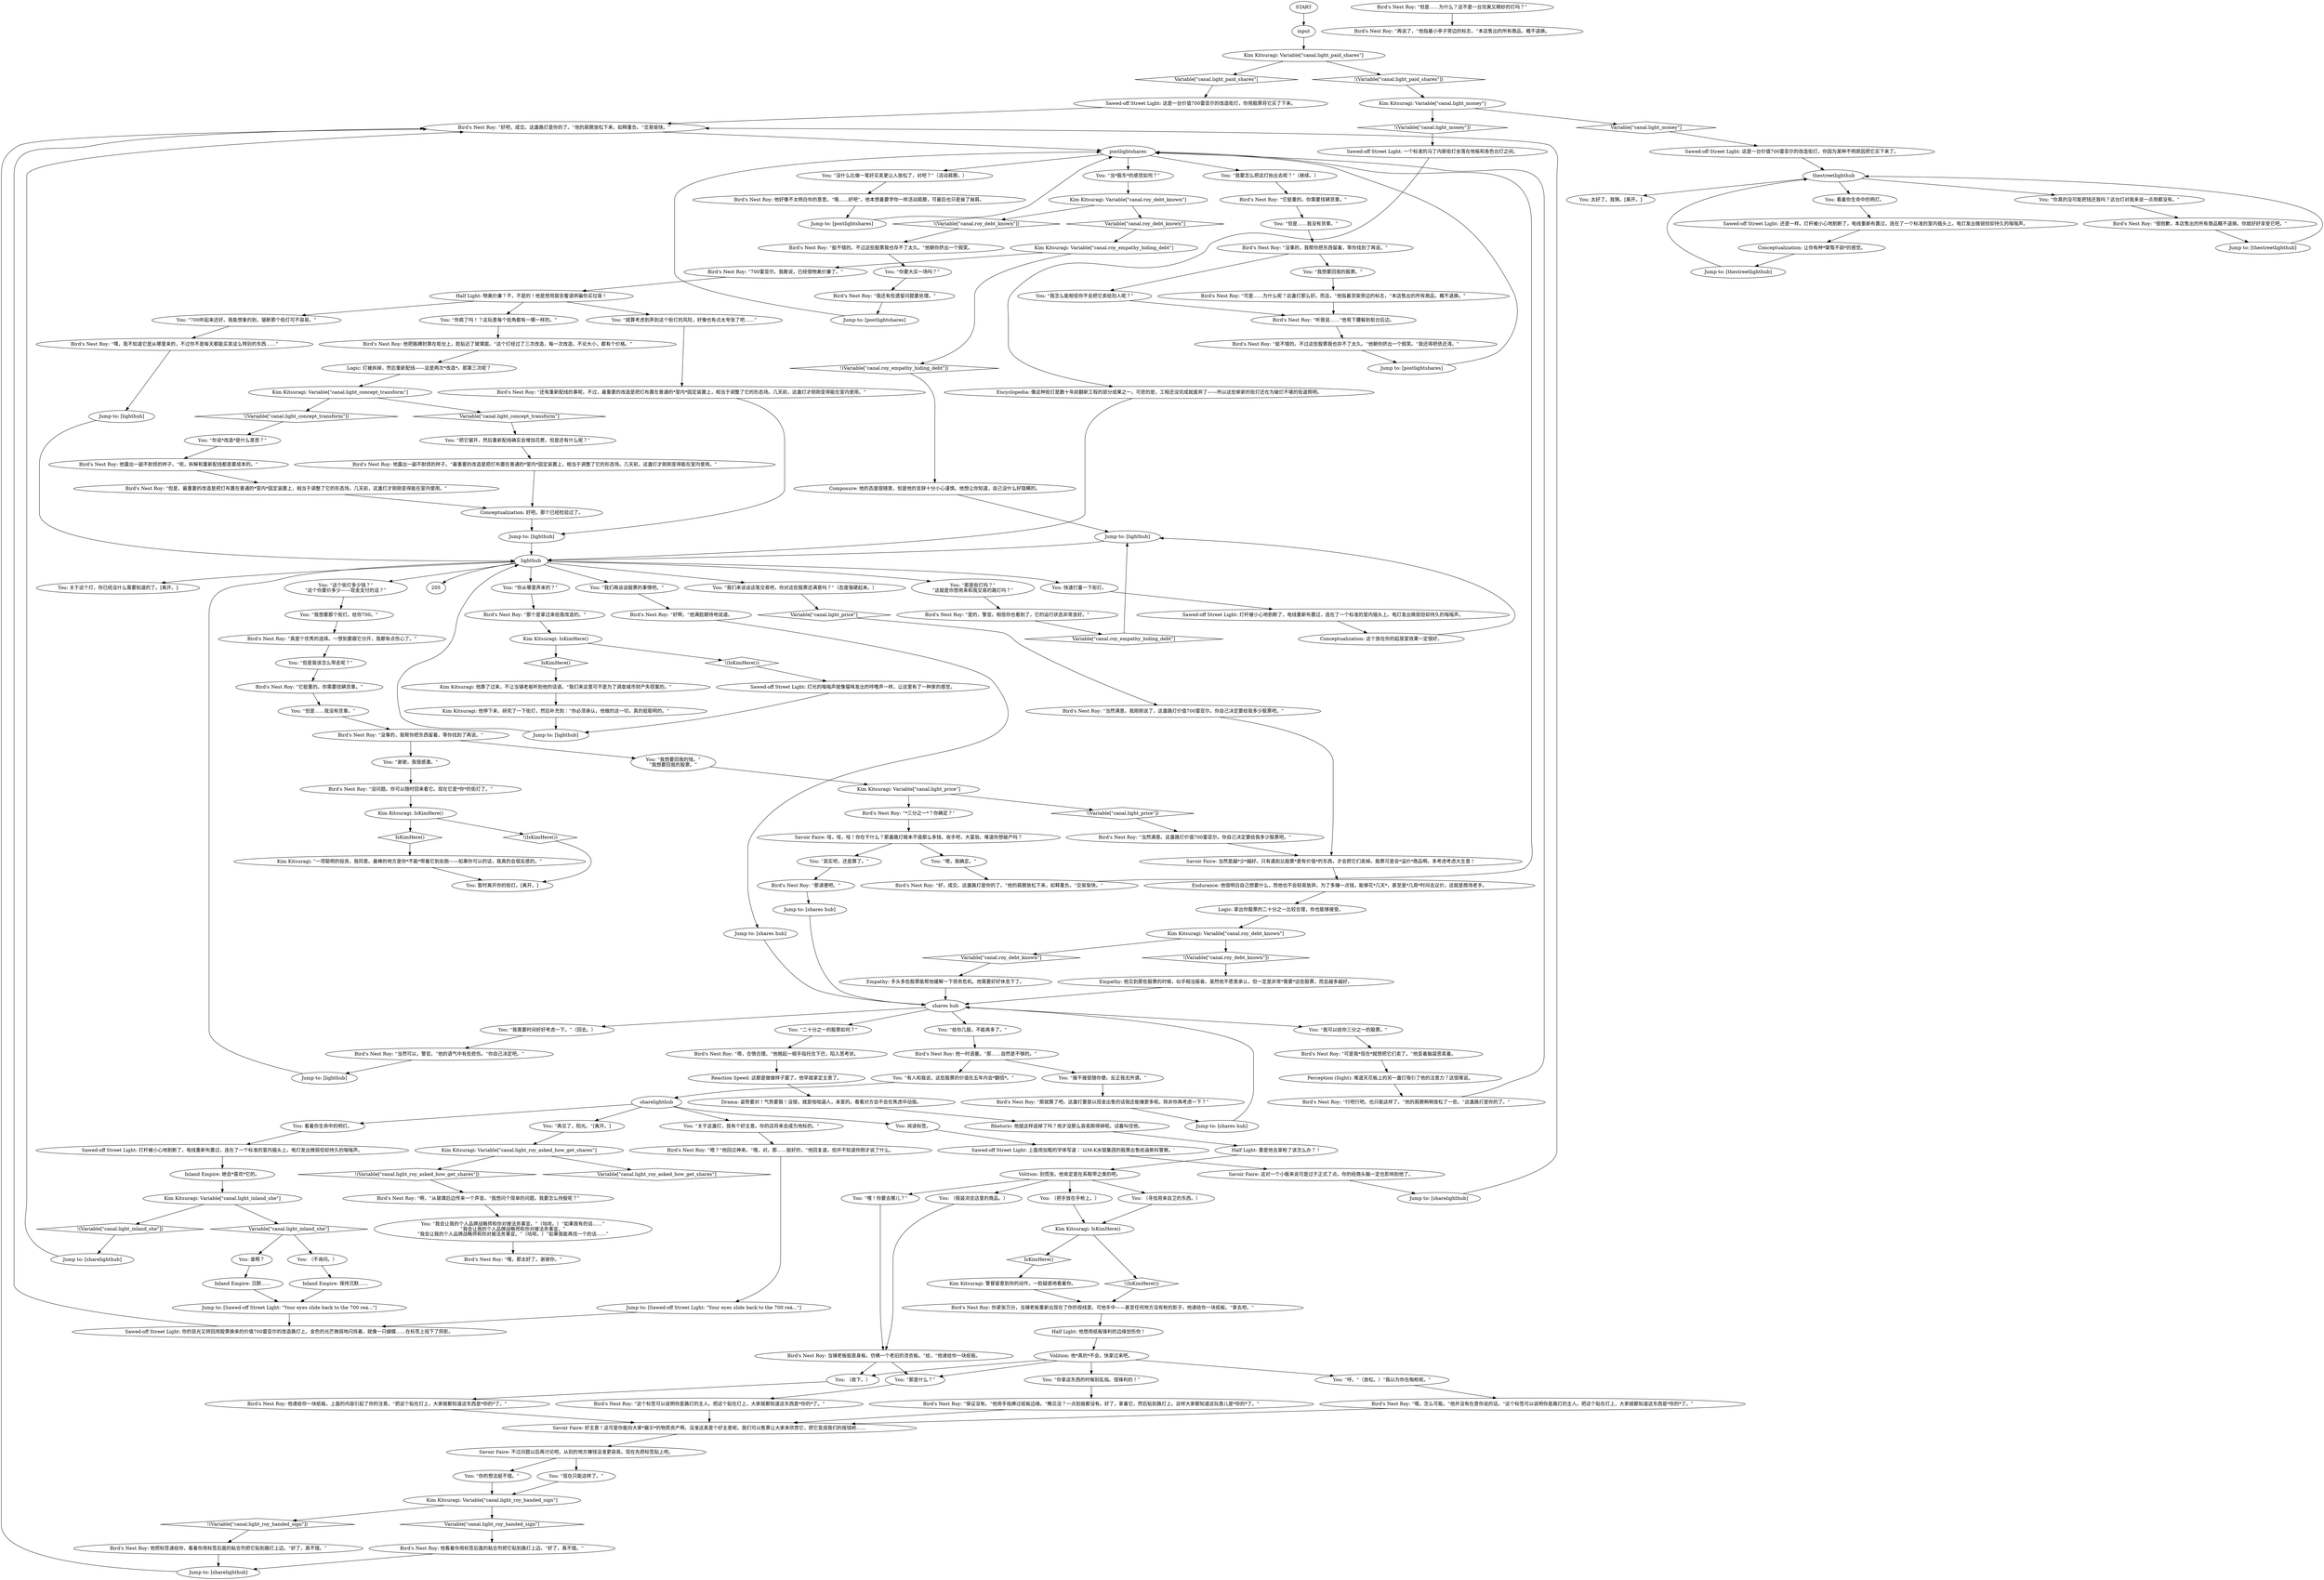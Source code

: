 # PAWNSHOP / SAWED-OFF STREET LIGHT
# You look at and ask Roy about a street light.
# ==================================================
digraph G {
	  0 [label="START"];
	  1 [label="input"];
	  2 [label="Jump to: [lighthub]"];
	  3 [label="Bird's Nest Roy: “嗯？”他回过神来。“哦，对。那……挺好的，”他回复道，但并不知道你刚才说了什么。"];
	  4 [label="Empathy: 他见到那些股票的时候，似乎相当振奋。虽然他不愿意承认，但一定是非常*需要*这些股票，而且越多越好。"];
	  5 [label="Kim Kitsuragi: 警督留意到你的动作，一脸疑惑地看着你。"];
	  6 [label="Inland Empire: 保持沉默……"];
	  7 [label="Bird's Nest Roy: “保证没有。”他用手指拂过纸板边缘。“瞧见没？一点划痕都没有。好了，拿着它，然后贴到路灯上。这样大家都知道这玩意儿是*你的*了。”"];
	  8 [label="Composure: 他的态度很随意，但是他的言辞十分小心谨慎。他想让你知道，自己没什么好隐瞒的。"];
	  9 [label="Bird's Nest Roy: “真是个优秀的选择。一想到要跟它分开，我都有点伤心了。”"];
	  10 [label="Jump to: [Sawed-off Street Light: \"Your eyes slide back to the 700 reá...\"]"];
	  11 [label="You: 暂时离开你的街灯。[离开。]"];
	  12 [label="Bird's Nest Roy: “当然满意。这盏路灯价值700雷亚尔。你自己决定要给我多少股票吧。”"];
	  13 [label="You: “其实吧，还是算了。”"];
	  14 [label="Sawed-off Street Light: 灯杆被小心地割断了，电线重新布置过，连在了一个标准的室内插头上。电灯发出微弱但却持久的嗡嗡声。"];
	  15 [label="You: “关于这盏灯，我有个好主意。你的店将来会成为地标的。”"];
	  16 [label="You: （假装浏览店里的商品。）"];
	  17 [label="Bird's Nest Roy: “挺不错的。不过这些股票我也存不了太久。”他朝你挤出一个假笑。"];
	  18 [label="Half Light: 他想用纸板锋利的边缘划伤你！"];
	  19 [label="Volition: 他*真的*不会。快拿过来吧。"];
	  20 [label="Bird's Nest Roy: “哦，那太好了。谢谢你。”"];
	  21 [label="Kim Kitsuragi: IsKimHere()"];
	  22 [label="IsKimHere()", shape=diamond];
	  23 [label="!(IsKimHere())", shape=diamond];
	  24 [label="You: “就算考虑到弄到这个街灯的风险，好像也有点太夸张了吧……”"];
	  25 [label="Conceptualization: 这个放在你的起居室效果一定很好。"];
	  26 [label="You: “但是……我没有货車。”"];
	  27 [label="Kim Kitsuragi: IsKimHere()"];
	  28 [label="IsKimHere()", shape=diamond];
	  29 [label="!(IsKimHere())", shape=diamond];
	  30 [label="Bird's Nest Roy: “好啊，”他满脸期待地说道。"];
	  31 [label="lighthub"];
	  32 [label="Kim Kitsuragi: 他停下来，研究了一下街灯，然后补充到：“你必须承认，他做的这一切，真的挺聪明的。”"];
	  33 [label="Perception (Sight): 难道天花板上的另一盏灯吸引了他的注意力？这很难说。"];
	  34 [label="Half Light: 要是他去拿枪了该怎么办？！"];
	  35 [label="Jump to: [postlightshares]"];
	  36 [label="You: （寻找用来自卫的东西。）"];
	  37 [label="You: “你拿这东西的时候别乱指。很锋利的！”"];
	  38 [label="Kim Kitsuragi: Variable[\"canal.light_concept_transform\"]"];
	  39 [label="Variable[\"canal.light_concept_transform\"]", shape=diamond];
	  40 [label="!(Variable[\"canal.light_concept_transform\"])", shape=diamond];
	  41 [label="You: “你从哪里弄来的？”"];
	  42 [label="Jump to: [lighthub]"];
	  43 [label="You: （把手放在手枪上。）"];
	  44 [label="Bird's Nest Roy: “没事的，我帮你把东西留着，等你找到了再说。”"];
	  45 [label="Bird's Nest Roy: 他好像不太明白你的意思。“哦……好吧”。他本想着要学你一样活动肩膀，可最后也只是耸了耸肩。"];
	  46 [label="Bird's Nest Roy: 他看着你用标签后面的粘合剂把它贴到路灯上边。“好了，真不错。”"];
	  47 [label="You: 快速打量一下街灯。"];
	  48 [label="You: “你疯了吗！？这玩意每个街角都有一模一样的。”"];
	  49 [label="You: “700听起来还好。我能想象的到，锯断那个街灯可不容易。”"];
	  50 [label="You: “谢谢，我很感激。”"];
	  51 [label="Sawed-off Street Light: 这是一台价值700雷亚尔的改造街灯，你因为某种不明原因把它买下来了。"];
	  52 [label="You: “我可以给你三分之一的股票。”"];
	  53 [label="Bird's Nest Roy: “好，成交。这盏路灯是你的了。”他的肩膀放松下来，如释重负。“交易愉快。”"];
	  54 [label="Kim Kitsuragi: Variable[\"canal.light_paid_shares\"]"];
	  55 [label="Variable[\"canal.light_paid_shares\"]", shape=diamond];
	  56 [label="!(Variable[\"canal.light_paid_shares\"])", shape=diamond];
	  57 [label="You: 谁啊？"];
	  58 [label="You: “我怎么能相信你不会把它卖给别人呢？”"];
	  59 [label="You: “我想要回我的股票。”"];
	  60 [label="Bird's Nest Roy: “它挺重的。你需要找辆货車。”"];
	  61 [label="You: “你要大买一场吗？”"];
	  62 [label="You: “我们再谈谈股票的事情吧。”"];
	  63 [label="Jump to: [shares hub]"];
	  64 [label="Half Light: 物美价廉？不，不是的！他是想用甜言蜜语哄骗你买垃圾！"];
	  65 [label="Bird's Nest Roy: 他露出一副不耐烦的样子。“呃，拆解和重新配线都是要成本的。”"];
	  66 [label="Sawed-off Street Light: 你的目光又转回用股票换来的价值700雷亚尔的改造路灯上。金色的光芒微弱地闪烁着，就像一只蝴蝶……在标签上投下了阴影。"];
	  67 [label="Jump to: [thestreetlighthub]"];
	  68 [label="You: “接不接受随你便。反正我无所谓。”"];
	  69 [label="You: 阅读标签。"];
	  70 [label="Kim Kitsuragi: Variable[\"canal.roy_debt_known\"]"];
	  71 [label="Variable[\"canal.roy_debt_known\"]", shape=diamond];
	  72 [label="!(Variable[\"canal.roy_debt_known\"])", shape=diamond];
	  73 [label="Bird's Nest Roy: 当铺老板挺直身板，仿佛一个老旧的烫衣板。“给，”他递给你一块纸板。"];
	  74 [label="Bird's Nest Roy: “我还有些遗留问题要处理。”"];
	  75 [label="Sawed-off Street Light: 灯杆被小心地割断了，电线重新布置过，连在了一个标准的室内插头上。电灯发出微弱但却持久的嗡嗡声。"];
	  76 [label="Kim Kitsuragi: 他靠了过来，不让当铺老板听到他的话语。“我们来这里可不是为了调查城市财产失窃案的。”"];
	  77 [label="Jump to: [lighthub]"];
	  78 [label="You: “你说*改造*是什么意思？”"];
	  79 [label="Bird's Nest Roy: 他露出一副不耐烦的样子。“最重要的改造是把灯布置在普通的*室内*固定装置上，相当于调整了它的形态场。几天前，这盏灯才刚刚变得能在室内使用。”"];
	  80 [label="Bird's Nest Roy: 他一时语塞。“那……自然是不够的。”"];
	  81 [label="Jump to: [shares hub]"];
	  82 [label="Bird's Nest Roy: “可是……为什么呢？这盏灯那么好。而且，”他指着货架旁边的标志，“本店售出的所有商品，概不退换。”"];
	  83 [label="Volition: 别慌张。他肯定是在系鞋带之类的吧。"];
	  84 [label="You: “你的想法挺不错。”"];
	  85 [label="You: “我会让我的个人品牌战略师和你对接法务事宜。”（咕哝。）“如果我有的话……”\n“我会让我的个人品牌战略师和你对接法务事宜。”\n“我会让我的个人品牌战略师和你对接法务事宜。”（咕哝。）“如果我能再找一个的话……”"];
	  86 [label="Jump to: [Sawed-off Street Light: \"Your eyes slide back to the 700 reá...\"]"];
	  87 [label="You: “我们来谈谈这笔交易吧，你对这些股票还满意吗？”（态度强硬起来。）"];
	  88 [label="Logic: 拿出你股票的二十分之一比较合理，你也能够接受。"];
	  89 [label="You: “二十分之一的股票如何？”"];
	  90 [label="Savoir Faire: 当然是越*少*越好。只有遇到比股票*更有价值*的东西，才会把它们卖掉。股票可是会*溢价*商品啊。多考虑考虑大生意！"];
	  91 [label="Bird's Nest Roy: “那请便吧。”"];
	  92 [label="Sawed-off Street Light: 这是一台价值700雷亚尔的改造街灯，你用股票将它买了下来。"];
	  93 [label="You: “喂！你要去哪儿？”"];
	  94 [label="Logic: 灯被拆掉，然后重新配线——这是两次*改造*。那第三次呢？"];
	  95 [label="Jump to: [lighthub]"];
	  96 [label="Conceptualization: 让你有种*桀骜不驯*的感觉。"];
	  97 [label="Savoir Faire: 哇，哇，哇！你在干什么？那盏路灯根本不值那么多钱。收手吧，大富翁。难道你想破产吗？"];
	  98 [label="Bird's Nest Roy: “那就算了吧。这盏灯要是以现金出售的话我还能赚更多呢。除非你再考虑一下？”"];
	  99 [label="Sawed-off Street Light: 上面用加粗的字体写道：‘以M-K水银集团的股票出售给迪斯科警察。’"];
	  100 [label="Bird's Nest Roy: “是的，警官。相信你也看到了，它的运行状态非常良好。”"];
	  101 [label="You: 关于这个灯，你已经没什么需要知道的了。[离开。]"];
	  102 [label="Bird's Nest Roy: “它挺重的。你需要找辆货車。”"];
	  103 [label="You: “但是……我没有货車。”"];
	  104 [label="Jump to: [thestreetlighthub]"];
	  105 [label="Kim Kitsuragi: IsKimHere()"];
	  106 [label="IsKimHere()", shape=diamond];
	  107 [label="!(IsKimHere())", shape=diamond];
	  108 [label="Bird's Nest Roy: “嗯，合情合理。”他翘起一根手指托住下巴，陷入思考状。"];
	  109 [label="You: “给你几股，不能再多了。”"];
	  110 [label="Savoir Faire: 这对一个小贩来说可是过于正式了点。你的经商头脑一定也影响到他了。"];
	  111 [label="Kim Kitsuragi: Variable[\"canal.light_inland_she\"]"];
	  112 [label="Variable[\"canal.light_inland_she\"]", shape=diamond];
	  113 [label="!(Variable[\"canal.light_inland_she\"])", shape=diamond];
	  114 [label="Savoir Faire: 不过问题以后再讨论吧。从别的地方赚钱没准更容易。现在先把标签贴上吧。"];
	  115 [label="Bird's Nest Roy: “这个标签可以说明你是路灯的主人。把这个贴在灯上，大家就都知道这东西是*你的*了。”"];
	  116 [label="Bird's Nest Roy: 他把标签递给你，看着你用标签后面的粘合剂把它贴到路灯上边。“好了，真不错。”"];
	  117 [label="Sawed-off Street Light: 一个标准的马丁内斯街灯坐落在地板和各色台灯之间。"];
	  118 [label="Bird's Nest Roy: “再说了，”他指着小亭子旁边的标志，“本店售出的所有商品，概不退换。"];
	  119 [label="Kim Kitsuragi: Variable[\"canal.light_money\"]"];
	  120 [label="Variable[\"canal.light_money\"]", shape=diamond];
	  121 [label="!(Variable[\"canal.light_money\"])", shape=diamond];
	  122 [label="You: “你真的没可能把钱还我吗？这台灯对我来说一点用都没有。”"];
	  123 [label="You: “有人和我说，这些股票的价值在五年内会*翻倍*。”"];
	  124 [label="Jump to: [postlightshares]"];
	  125 [label="You: “那是什么？”"];
	  126 [label="Jump to: [shares hub]"];
	  127 [label="Jump to: [lighthub]"];
	  128 [label="You: “但是我该怎么带走呢？”"];
	  129 [label="You: “我需要时间好好考虑一下。”（回去。）"];
	  130 [label="You: “嗯，我确定。”"];
	  131 [label="You: “我要怎么把这灯抬出去呢？”（继续。）"];
	  132 [label="Empathy: 手头多些股票能帮他缓解一下债务危机。他需要好好休息下了。"];
	  133 [label="Bird's Nest Roy: 他递给你一块纸板，上面的内容引起了你的注意。“把这个贴在灯上，大家就都知道这东西是*你的*了。”"];
	  134 [label="Bird's Nest Roy: “哦，怎么可能。”他并没有在意你说的话。“这个标签可以说明你是路灯的主人。把这个贴在灯上，大家就都知道这东西是*你的*了。”"];
	  135 [label="You: “那是街灯吗？”\n“这就是你想用来和我交易的路灯吗？”"];
	  136 [label="Kim Kitsuragi: “一项聪明的投资。我同意。最棒的地方是你*不能*带着它到处跑——如果你可以的话，我真的会很反感的。”"];
	  137 [label="Bird's Nest Roy: “当然可以，警官。”他的语气中有些悲伤。“你自己决定吧。”"];
	  138 [label="You: 看着你生命中的明灯。"];
	  139 [label="You: （不询问。）"];
	  140 [label="You: （收下。）"];
	  141 [label="Kim Kitsuragi: Variable[\"canal.light_roy_handed_sign\"]"];
	  142 [label="Variable[\"canal.light_roy_handed_sign\"]", shape=diamond];
	  143 [label="!(Variable[\"canal.light_roy_handed_sign\"])", shape=diamond];
	  144 [label="Sawed-off Street Light: 还是一样。灯杆被小心地割断了，电线重新布置过，连在了一个标准的室内插头上。电灯发出微弱但却持久的嗡嗡声。"];
	  145 [label="Jump to: [sharelighthub]"];
	  146 [label="Endurance: 他很明白自己想要什么，而他也不会轻易放弃。为了多赚一点钱，能够花*几天*，甚至是*几周*时间去议价，这就是商场老手。"];
	  147 [label="Inland Empire: 沉默……"];
	  148 [label="Bird's Nest Roy: “听我说……”他弯下腰躲到柜台后边。"];
	  149 [label="Jump to: [sharelighthub]"];
	  150 [label="You: “现在只能这样了。”"];
	  151 [label="Bird's Nest Roy: 你紧张万分，当铺老板重新出现在了你的视线里。可他手中——甚至任何地方没有枪的影子。他递给你一块纸板。“拿去吧。”"];
	  152 [label="You: “呼。”（放松。）“我以为你在掏枪呢。”"];
	  153 [label="Bird's Nest Roy: “啊，”从玻璃后边传来一个声音。“我想问个简单的问题。我要怎么持股呢？”"];
	  154 [label="Bird's Nest Roy: 他把胳膊肘靠在柜台上，脸贴近了玻璃窗。“这个灯经过了三次改造，每一次改造，不论大小，都有个价格。”"];
	  155 [label="Bird's Nest Roy: “嘿，我不知道它是从哪里来的，不过你不是每天都能买卖这么特别的东西……”"];
	  156 [label="You: “我想要回我的钱。”\n“我想要回我的股票。”"];
	  157 [label="thestreetlighthub"];
	  158 [label="Bird's Nest Roy: “当然满意。我刚刚说了，这盏路灯价值700雷亚尔。你自己决定要给我多少股票吧。”"];
	  159 [label="Jump to: [sharelighthub]"];
	  160 [label="postlightshares"];
	  161 [label="Jump to: [postlightshares]"];
	  162 [label="Savoir Faire: 好主意！这可是你能向大家*展示*的物质资产啊。没准这真是个好主意呢。我们可以售票让大家来欣赏它，把它变成我们的摇钱树……"];
	  163 [label="Bird's Nest Roy: “那个是拿过来给我改造的。”"];
	  164 [label="You: “这个街灯多少钱？”\n“这个你要价多少——现金支付的话？”"];
	  165 [label="Bird's Nest Roy: “还有重新配线的事呢。不过，最重要的改造是把灯布置在普通的*室内*固定装置上，相当于调整了它的形态场。几天前，这盏灯才刚刚变得能在室内使用。”"];
	  166 [label="You: 太好了。我猜。[离开。]"];
	  167 [label="You: 看着你生命中的明灯。"];
	  168 [label="Bird's Nest Roy: “行吧行吧。也只能这样了。”他的肩膀稍稍放松了一些。“这盏路灯是你的了。”"];
	  169 [label="You: “当*股东*的感觉如何？”"];
	  170 [label="Kim Kitsuragi: Variable[\"canal.light_roy_asked_how_get_shares\"]"];
	  171 [label="Variable[\"canal.light_roy_asked_how_get_shares\"]", shape=diamond];
	  172 [label="!(Variable[\"canal.light_roy_asked_how_get_shares\"])", shape=diamond];
	  173 [label="Bird's Nest Roy: “但是，最重要的改造是把灯布置在普通的*室内*固定装置上，相当于调整了它的形态场。几天前，这盏灯才刚刚变得能在室内使用。”"];
	  174 [label="Bird's Nest Roy: “没问题。你可以随时回来看它。现在它是*你*的街灯了。”"];
	  175 [label="Bird's Nest Roy: “很抱歉，本店售出的所有商品概不退换。你就好好享受它吧。”"];
	  176 [label="Inland Empire: 她会*喜欢*它的。"];
	  177 [label="You: “再见了，阳光。”[离开。]"];
	  178 [label="You: “没什么比做一笔好买卖更让人放松了，对吧？”（活动肩膀。）"];
	  179 [label="You: “把它锯开，然后重新配线确实会增加花费，但是还有什么呢？”"];
	  180 [label="Bird's Nest Roy: “没事的，我帮你把东西留着，等你找到了再说。”"];
	  181 [label="Encyclopedia: 像这种街灯是数十年前翻新工程的部分成果之一。可悲的是，工程还没完成就废弃了——所以这些崭新的街灯还在为破烂不堪的街道照明。"];
	  182 [label="Conceptualization: 好吧。那个已经检验过了。"];
	  183 [label="shares hub"];
	  184 [label="Reaction Speed: 这都是做做样子罢了。他早就拿定主意了。"];
	  185 [label="Drama: 姿势要对！气势要狠！没错，就是咄咄逼人，亲爱的。看看对方会不会在焦虑中动摇。"];
	  186 [label="Kim Kitsuragi: Variable[\"canal.roy_debt_known\"]"];
	  187 [label="Variable[\"canal.roy_debt_known\"]", shape=diamond];
	  188 [label="!(Variable[\"canal.roy_debt_known\"])", shape=diamond];
	  189 [label="Sawed-off Street Light: 灯光的嗡嗡声就像猫咪发出的呼噜声一样，让这里有了一种家的感觉。"];
	  190 [label="Bird's Nest Roy: “但是……为什么？这不是一台完美又精妙的灯吗？”"];
	  191 [label="Kim Kitsuragi: Variable[\"canal.light_price\"]"];
	  192 [label="Variable[\"canal.light_price\"]", shape=diamond];
	  193 [label="!(Variable[\"canal.light_price\"])", shape=diamond];
	  194 [label="Bird's Nest Roy: “*三分之一*？你确定？”"];
	  195 [label="Bird's Nest Roy: “可是我*现在*就想把它们卖了。”他歪着脑袋思索着。"];
	  196 [label="sharelighthub"];
	  197 [label="Bird's Nest Roy: “好吧，成交。这盏路灯是你的了。”他的肩膀放松下来，如释重负。“交易愉快。”"];
	  198 [label="Rhetoric: 他就这样逃掉了吗？他才没那么容易跑得掉呢。试着叫住他。"];
	  199 [label="Bird's Nest Roy: “挺不错的。不过这些股票我也存不了太久。”他朝你挤出一个假笑。“我还得把债还清。”"];
	  200 [label="Kim Kitsuragi: Variable[\"canal.roy_empathy_hiding_debt\"]"];
	  201 [label="Variable[\"canal.roy_empathy_hiding_debt\"]", shape=diamond];
	  202 [label="!(Variable[\"canal.roy_empathy_hiding_debt\"])", shape=diamond];
	  203 [label="Bird's Nest Roy: “700雷亚尔。我敢说，已经很物美价廉了。”"];
	  204 [label="You: “我想要那个街灯。给你700。”"];
	  0 -> 1
	  1 -> 54
	  2 -> 31
	  3 -> 10
	  4 -> 183
	  5 -> 151
	  6 -> 86
	  7 -> 162
	  8 -> 127
	  9 -> 128
	  10 -> 66
	  12 -> 90
	  13 -> 91
	  14 -> 176
	  15 -> 3
	  16 -> 73
	  17 -> 61
	  18 -> 19
	  19 -> 152
	  19 -> 125
	  19 -> 140
	  19 -> 37
	  21 -> 22
	  21 -> 23
	  22 -> 76
	  23 -> 189
	  24 -> 165
	  25 -> 127
	  26 -> 44
	  27 -> 28
	  27 -> 29
	  28 -> 5
	  29 -> 151
	  30 -> 63
	  31 -> 164
	  31 -> 101
	  31 -> 135
	  31 -> 41
	  31 -> 205
	  31 -> 47
	  31 -> 87
	  31 -> 62
	  32 -> 77
	  33 -> 168
	  34 -> 83
	  35 -> 160
	  36 -> 27
	  37 -> 7
	  38 -> 40
	  38 -> 39
	  39 -> 179
	  40 -> 78
	  41 -> 163
	  42 -> 31
	  43 -> 27
	  44 -> 58
	  44 -> 59
	  45 -> 35
	  46 -> 149
	  47 -> 75
	  48 -> 154
	  49 -> 155
	  50 -> 174
	  51 -> 157
	  52 -> 195
	  53 -> 160
	  54 -> 56
	  54 -> 55
	  55 -> 92
	  56 -> 119
	  57 -> 147
	  58 -> 148
	  59 -> 82
	  60 -> 26
	  61 -> 74
	  62 -> 30
	  63 -> 183
	  64 -> 48
	  64 -> 24
	  64 -> 49
	  65 -> 173
	  66 -> 197
	  67 -> 157
	  68 -> 98
	  69 -> 99
	  70 -> 72
	  70 -> 71
	  71 -> 132
	  72 -> 4
	  73 -> 140
	  73 -> 125
	  74 -> 161
	  75 -> 25
	  76 -> 32
	  77 -> 31
	  78 -> 65
	  79 -> 182
	  80 -> 123
	  80 -> 68
	  81 -> 183
	  82 -> 148
	  83 -> 16
	  83 -> 43
	  83 -> 36
	  83 -> 93
	  84 -> 141
	  85 -> 20
	  86 -> 66
	  87 -> 192
	  88 -> 70
	  89 -> 108
	  90 -> 146
	  91 -> 81
	  92 -> 197
	  93 -> 73
	  94 -> 38
	  95 -> 31
	  96 -> 67
	  97 -> 130
	  97 -> 13
	  98 -> 126
	  99 -> 110
	  100 -> 201
	  102 -> 103
	  103 -> 180
	  104 -> 157
	  105 -> 106
	  105 -> 107
	  106 -> 136
	  107 -> 11
	  108 -> 184
	  109 -> 80
	  110 -> 145
	  111 -> 112
	  111 -> 113
	  112 -> 57
	  112 -> 139
	  113 -> 159
	  114 -> 84
	  114 -> 150
	  115 -> 162
	  116 -> 149
	  117 -> 181
	  119 -> 120
	  119 -> 121
	  120 -> 51
	  121 -> 117
	  122 -> 175
	  123 -> 196
	  124 -> 160
	  125 -> 115
	  126 -> 183
	  127 -> 31
	  128 -> 102
	  129 -> 137
	  130 -> 53
	  131 -> 60
	  132 -> 183
	  133 -> 162
	  134 -> 162
	  135 -> 100
	  136 -> 11
	  137 -> 2
	  138 -> 14
	  139 -> 6
	  140 -> 133
	  141 -> 142
	  141 -> 143
	  142 -> 46
	  143 -> 116
	  144 -> 96
	  145 -> 197
	  146 -> 88
	  147 -> 86
	  148 -> 199
	  149 -> 197
	  150 -> 141
	  151 -> 18
	  152 -> 134
	  153 -> 85
	  154 -> 94
	  155 -> 42
	  156 -> 191
	  157 -> 122
	  157 -> 166
	  157 -> 167
	  158 -> 90
	  159 -> 197
	  160 -> 169
	  160 -> 178
	  160 -> 131
	  161 -> 160
	  162 -> 114
	  163 -> 21
	  164 -> 204
	  165 -> 95
	  167 -> 144
	  168 -> 160
	  169 -> 186
	  170 -> 171
	  170 -> 172
	  172 -> 153
	  173 -> 182
	  174 -> 105
	  175 -> 104
	  176 -> 111
	  177 -> 170
	  178 -> 45
	  179 -> 79
	  180 -> 50
	  180 -> 156
	  181 -> 31
	  182 -> 95
	  183 -> 89
	  183 -> 129
	  183 -> 52
	  183 -> 109
	  184 -> 185
	  185 -> 198
	  186 -> 187
	  186 -> 188
	  187 -> 200
	  188 -> 17
	  189 -> 77
	  190 -> 118
	  191 -> 193
	  191 -> 194
	  192 -> 158
	  193 -> 12
	  194 -> 97
	  195 -> 33
	  196 -> 177
	  196 -> 138
	  196 -> 69
	  196 -> 15
	  197 -> 160
	  198 -> 34
	  199 -> 124
	  200 -> 202
	  200 -> 203
	  201 -> 127
	  202 -> 8
	  203 -> 64
	  204 -> 9
}

